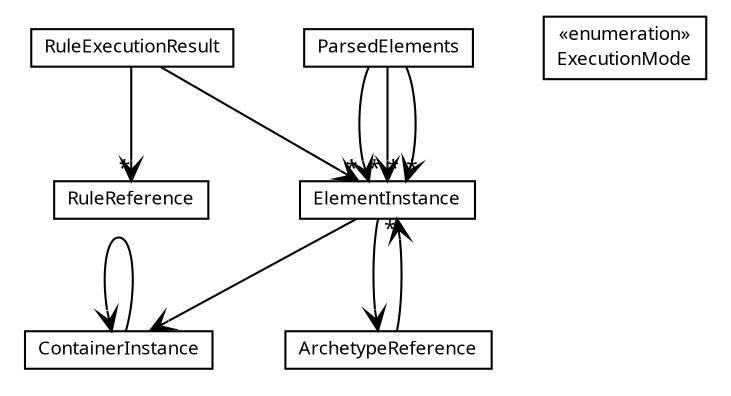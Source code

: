 #!/usr/local/bin/dot
#
# Class diagram 
# Generated by UMLGraph version R5_6 (http://www.umlgraph.org/)
#

digraph G {
	edge [fontname="Trebuchet MS",fontsize=10,labelfontname="Trebuchet MS",labelfontsize=10];
	node [fontname="Trebuchet MS",fontsize=10,shape=plaintext];
	nodesep=0.25;
	ranksep=0.5;
	// se.cambio.cds.model.facade.execution.vo.RuleReference
	c36686 [label=<<table title="se.cambio.cds.model.facade.execution.vo.RuleReference" border="0" cellborder="1" cellspacing="0" cellpadding="2" port="p" href="./RuleReference.html">
		<tr><td><table border="0" cellspacing="0" cellpadding="1">
<tr><td align="center" balign="center"><font face="Trebuchet MS"> RuleReference </font></td></tr>
		</table></td></tr>
		</table>>, URL="./RuleReference.html", fontname="Trebuchet MS", fontcolor="black", fontsize=9.0];
	// se.cambio.cds.model.facade.execution.vo.RuleExecutionResult
	c36687 [label=<<table title="se.cambio.cds.model.facade.execution.vo.RuleExecutionResult" border="0" cellborder="1" cellspacing="0" cellpadding="2" port="p" href="./RuleExecutionResult.html">
		<tr><td><table border="0" cellspacing="0" cellpadding="1">
<tr><td align="center" balign="center"><font face="Trebuchet MS"> RuleExecutionResult </font></td></tr>
		</table></td></tr>
		</table>>, URL="./RuleExecutionResult.html", fontname="Trebuchet MS", fontcolor="black", fontsize=9.0];
	// se.cambio.cds.model.facade.execution.vo.ParsedElements
	c36688 [label=<<table title="se.cambio.cds.model.facade.execution.vo.ParsedElements" border="0" cellborder="1" cellspacing="0" cellpadding="2" port="p" href="./ParsedElements.html">
		<tr><td><table border="0" cellspacing="0" cellpadding="1">
<tr><td align="center" balign="center"><font face="Trebuchet MS"> ParsedElements </font></td></tr>
		</table></td></tr>
		</table>>, URL="./ParsedElements.html", fontname="Trebuchet MS", fontcolor="black", fontsize=9.0];
	// se.cambio.cds.model.facade.execution.vo.ExecutionMode
	c36689 [label=<<table title="se.cambio.cds.model.facade.execution.vo.ExecutionMode" border="0" cellborder="1" cellspacing="0" cellpadding="2" port="p" href="./ExecutionMode.html">
		<tr><td><table border="0" cellspacing="0" cellpadding="1">
<tr><td align="center" balign="center"> &#171;enumeration&#187; </td></tr>
<tr><td align="center" balign="center"><font face="Trebuchet MS"> ExecutionMode </font></td></tr>
		</table></td></tr>
		</table>>, URL="./ExecutionMode.html", fontname="Trebuchet MS", fontcolor="black", fontsize=9.0];
	// se.cambio.cds.model.facade.execution.vo.ElementInstance
	c36690 [label=<<table title="se.cambio.cds.model.facade.execution.vo.ElementInstance" border="0" cellborder="1" cellspacing="0" cellpadding="2" port="p" href="./ElementInstance.html">
		<tr><td><table border="0" cellspacing="0" cellpadding="1">
<tr><td align="center" balign="center"><font face="Trebuchet MS"> ElementInstance </font></td></tr>
		</table></td></tr>
		</table>>, URL="./ElementInstance.html", fontname="Trebuchet MS", fontcolor="black", fontsize=9.0];
	// se.cambio.cds.model.facade.execution.vo.ContainerInstance
	c36691 [label=<<table title="se.cambio.cds.model.facade.execution.vo.ContainerInstance" border="0" cellborder="1" cellspacing="0" cellpadding="2" port="p" href="./ContainerInstance.html">
		<tr><td><table border="0" cellspacing="0" cellpadding="1">
<tr><td align="center" balign="center"><font face="Trebuchet MS"> ContainerInstance </font></td></tr>
		</table></td></tr>
		</table>>, URL="./ContainerInstance.html", fontname="Trebuchet MS", fontcolor="black", fontsize=9.0];
	// se.cambio.cds.model.facade.execution.vo.ArchetypeReference
	c36692 [label=<<table title="se.cambio.cds.model.facade.execution.vo.ArchetypeReference" border="0" cellborder="1" cellspacing="0" cellpadding="2" port="p" href="./ArchetypeReference.html">
		<tr><td><table border="0" cellspacing="0" cellpadding="1">
<tr><td align="center" balign="center"><font face="Trebuchet MS"> ArchetypeReference </font></td></tr>
		</table></td></tr>
		</table>>, URL="./ArchetypeReference.html", fontname="Trebuchet MS", fontcolor="black", fontsize=9.0];
	// se.cambio.cds.model.facade.execution.vo.RuleExecutionResult NAVASSOC se.cambio.cds.model.facade.execution.vo.ElementInstance
	c36687:p -> c36690:p [taillabel="", label="", headlabel="*", fontname="Trebuchet MS", fontcolor="black", fontsize=10.0, color="black", arrowhead=open];
	// se.cambio.cds.model.facade.execution.vo.RuleExecutionResult NAVASSOC se.cambio.cds.model.facade.execution.vo.RuleReference
	c36687:p -> c36686:p [taillabel="", label="", headlabel="*", fontname="Trebuchet MS", fontcolor="black", fontsize=10.0, color="black", arrowhead=open];
	// se.cambio.cds.model.facade.execution.vo.ParsedElements NAVASSOC se.cambio.cds.model.facade.execution.vo.ElementInstance
	c36688:p -> c36690:p [taillabel="", label="", headlabel="*", fontname="Trebuchet MS", fontcolor="black", fontsize=10.0, color="black", arrowhead=open];
	// se.cambio.cds.model.facade.execution.vo.ParsedElements NAVASSOC se.cambio.cds.model.facade.execution.vo.ElementInstance
	c36688:p -> c36690:p [taillabel="", label="", headlabel="*", fontname="Trebuchet MS", fontcolor="black", fontsize=10.0, color="black", arrowhead=open];
	// se.cambio.cds.model.facade.execution.vo.ParsedElements NAVASSOC se.cambio.cds.model.facade.execution.vo.ElementInstance
	c36688:p -> c36690:p [taillabel="", label="", headlabel="*", fontname="Trebuchet MS", fontcolor="black", fontsize=10.0, color="black", arrowhead=open];
	// se.cambio.cds.model.facade.execution.vo.ElementInstance NAVASSOC se.cambio.cds.model.facade.execution.vo.ArchetypeReference
	c36690:p -> c36692:p [taillabel="", label="", headlabel="", fontname="Trebuchet MS", fontcolor="black", fontsize=10.0, color="black", arrowhead=open];
	// se.cambio.cds.model.facade.execution.vo.ElementInstance NAVASSOC se.cambio.cds.model.facade.execution.vo.ContainerInstance
	c36690:p -> c36691:p [taillabel="", label="", headlabel="", fontname="Trebuchet MS", fontcolor="black", fontsize=10.0, color="black", arrowhead=open];
	// se.cambio.cds.model.facade.execution.vo.ContainerInstance NAVASSOC se.cambio.cds.model.facade.execution.vo.ContainerInstance
	c36691:p -> c36691:p [taillabel="", label="", headlabel="", fontname="Trebuchet MS", fontcolor="black", fontsize=10.0, color="black", arrowhead=open];
	// se.cambio.cds.model.facade.execution.vo.ArchetypeReference NAVASSOC se.cambio.cds.model.facade.execution.vo.ElementInstance
	c36692:p -> c36690:p [taillabel="", label="", headlabel="*", fontname="Trebuchet MS", fontcolor="black", fontsize=10.0, color="black", arrowhead=open];
}

